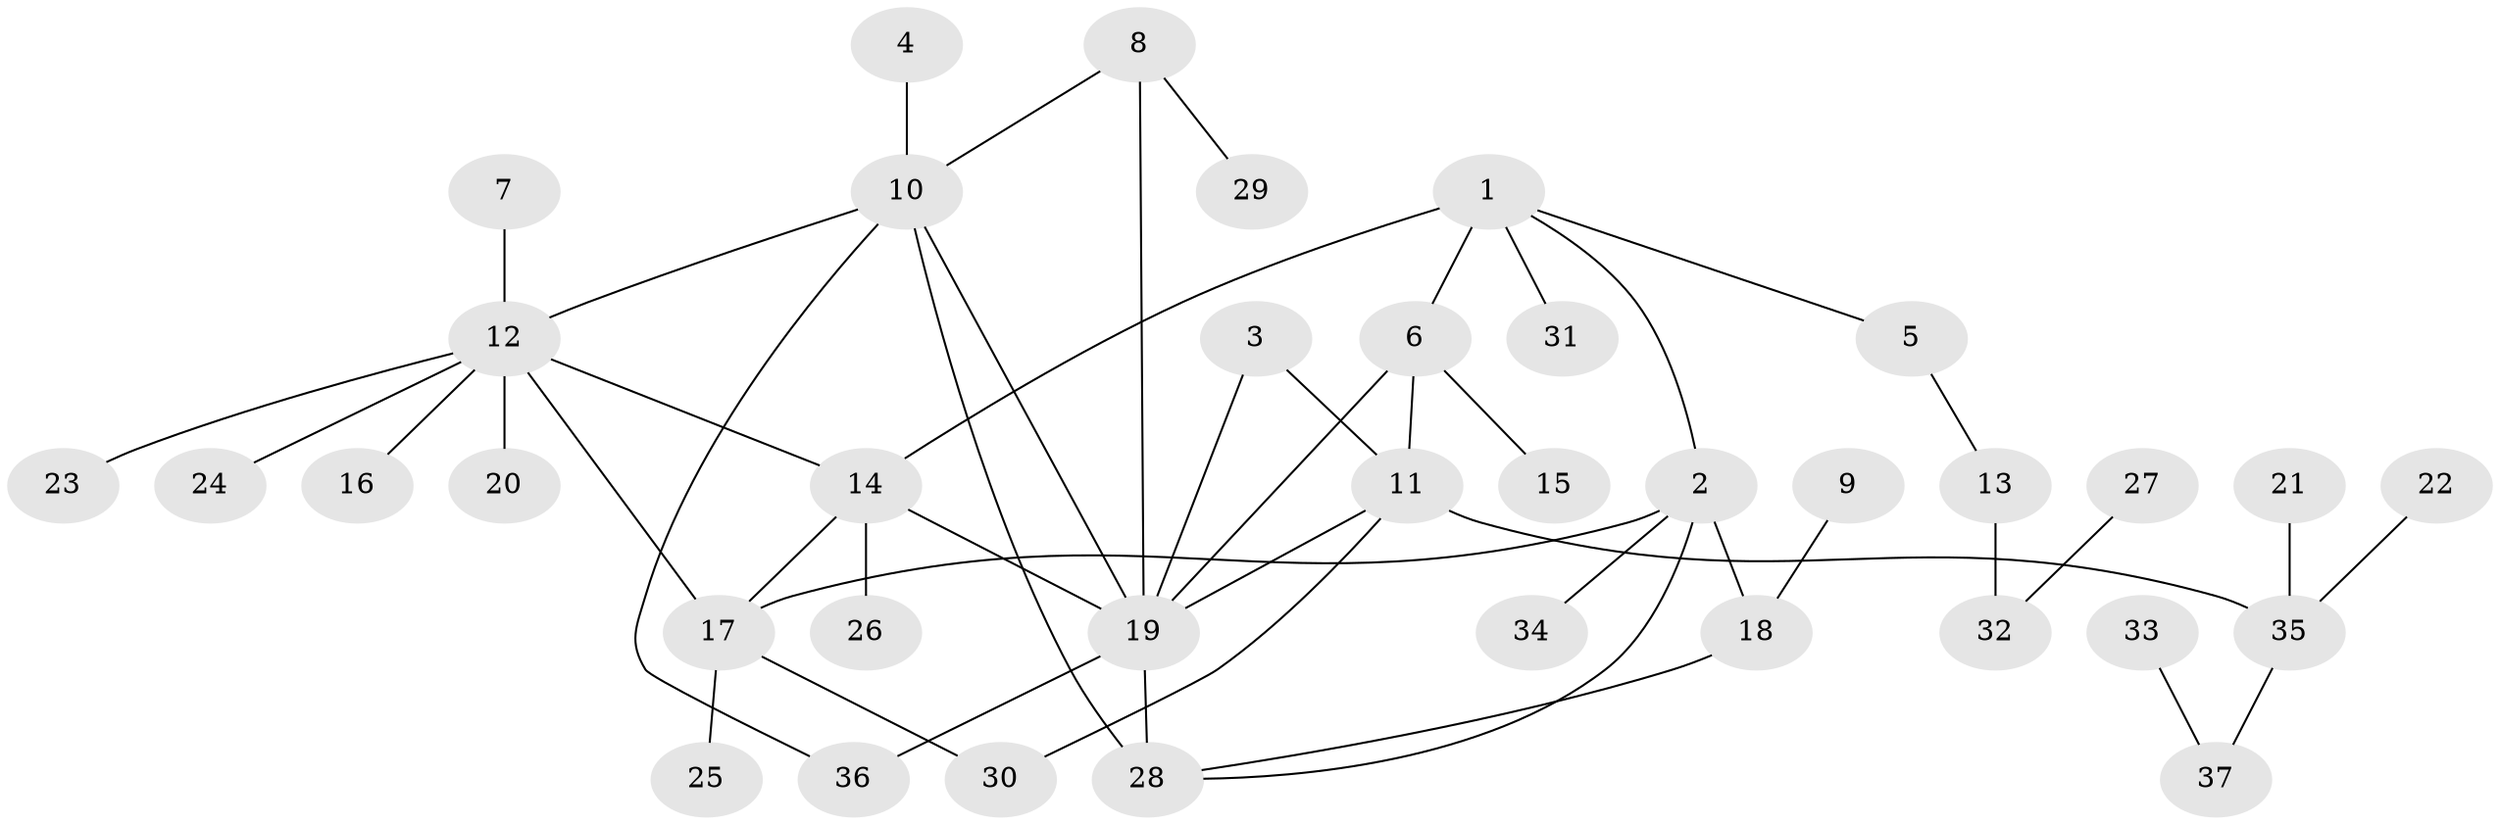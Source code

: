 // original degree distribution, {9: 0.0136986301369863, 3: 0.0958904109589041, 4: 0.0547945205479452, 6: 0.0547945205479452, 5: 0.0410958904109589, 7: 0.0273972602739726, 2: 0.1643835616438356, 10: 0.0136986301369863, 1: 0.5342465753424658}
// Generated by graph-tools (version 1.1) at 2025/37/03/04/25 23:37:39]
// undirected, 37 vertices, 48 edges
graph export_dot {
  node [color=gray90,style=filled];
  1;
  2;
  3;
  4;
  5;
  6;
  7;
  8;
  9;
  10;
  11;
  12;
  13;
  14;
  15;
  16;
  17;
  18;
  19;
  20;
  21;
  22;
  23;
  24;
  25;
  26;
  27;
  28;
  29;
  30;
  31;
  32;
  33;
  34;
  35;
  36;
  37;
  1 -- 2 [weight=1.0];
  1 -- 5 [weight=1.0];
  1 -- 6 [weight=2.0];
  1 -- 14 [weight=1.0];
  1 -- 31 [weight=1.0];
  2 -- 17 [weight=1.0];
  2 -- 18 [weight=1.0];
  2 -- 28 [weight=1.0];
  2 -- 34 [weight=1.0];
  3 -- 11 [weight=1.0];
  3 -- 19 [weight=1.0];
  4 -- 10 [weight=1.0];
  5 -- 13 [weight=1.0];
  6 -- 11 [weight=1.0];
  6 -- 15 [weight=1.0];
  6 -- 19 [weight=1.0];
  7 -- 12 [weight=1.0];
  8 -- 10 [weight=1.0];
  8 -- 19 [weight=1.0];
  8 -- 29 [weight=1.0];
  9 -- 18 [weight=1.0];
  10 -- 12 [weight=1.0];
  10 -- 19 [weight=1.0];
  10 -- 28 [weight=2.0];
  10 -- 36 [weight=1.0];
  11 -- 19 [weight=1.0];
  11 -- 30 [weight=1.0];
  11 -- 35 [weight=1.0];
  12 -- 14 [weight=1.0];
  12 -- 16 [weight=1.0];
  12 -- 17 [weight=1.0];
  12 -- 20 [weight=1.0];
  12 -- 23 [weight=1.0];
  12 -- 24 [weight=1.0];
  13 -- 32 [weight=1.0];
  14 -- 17 [weight=1.0];
  14 -- 19 [weight=1.0];
  14 -- 26 [weight=1.0];
  17 -- 25 [weight=1.0];
  17 -- 30 [weight=1.0];
  18 -- 28 [weight=1.0];
  19 -- 28 [weight=1.0];
  19 -- 36 [weight=1.0];
  21 -- 35 [weight=1.0];
  22 -- 35 [weight=1.0];
  27 -- 32 [weight=1.0];
  33 -- 37 [weight=1.0];
  35 -- 37 [weight=1.0];
}
